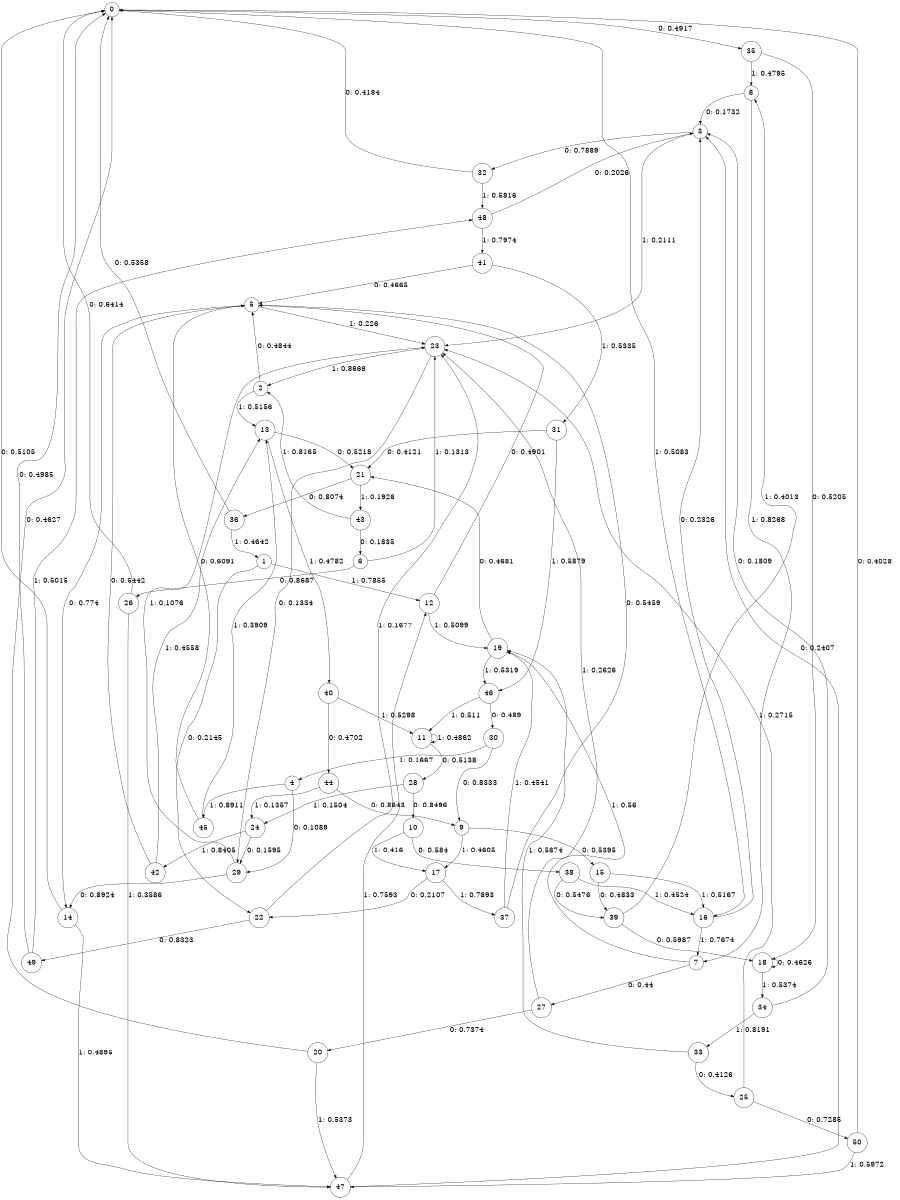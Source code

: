 digraph "ch33randomL9" {
size = "6,8.5";
ratio = "fill";
node [shape = circle];
node [fontsize = 24];
edge [fontsize = 24];
0 -> 35 [label = "0: 0.4917   "];
0 -> 16 [label = "1: 0.5083   "];
1 -> 22 [label = "0: 0.2145   "];
1 -> 12 [label = "1: 0.7855   "];
2 -> 5 [label = "0: 0.4844   "];
2 -> 13 [label = "1: 0.5156   "];
3 -> 32 [label = "0: 0.7889   "];
3 -> 23 [label = "1: 0.2111   "];
4 -> 29 [label = "0: 0.1089   "];
4 -> 45 [label = "1: 0.8911   "];
5 -> 14 [label = "0: 0.774    "];
5 -> 23 [label = "1: 0.226    "];
6 -> 26 [label = "0: 0.8687   "];
6 -> 23 [label = "1: 0.1313   "];
7 -> 27 [label = "0: 0.44     "];
7 -> 19 [label = "1: 0.56     "];
8 -> 3 [label = "0: 0.1732   "];
8 -> 7 [label = "1: 0.8268   "];
9 -> 15 [label = "0: 0.5395   "];
9 -> 17 [label = "1: 0.4605   "];
10 -> 38 [label = "0: 0.584    "];
10 -> 17 [label = "1: 0.416    "];
11 -> 28 [label = "0: 0.5138   "];
11 -> 11 [label = "1: 0.4862   "];
12 -> 5 [label = "0: 0.4901   "];
12 -> 19 [label = "1: 0.5099   "];
13 -> 21 [label = "0: 0.5218   "];
13 -> 40 [label = "1: 0.4782   "];
14 -> 0 [label = "0: 0.5105   "];
14 -> 47 [label = "1: 0.4895   "];
15 -> 39 [label = "0: 0.4833   "];
15 -> 16 [label = "1: 0.5167   "];
16 -> 3 [label = "0: 0.2326   "];
16 -> 7 [label = "1: 0.7674   "];
17 -> 22 [label = "0: 0.2107   "];
17 -> 37 [label = "1: 0.7893   "];
18 -> 18 [label = "0: 0.4626   "];
18 -> 34 [label = "1: 0.5374   "];
19 -> 21 [label = "0: 0.4681   "];
19 -> 46 [label = "1: 0.5319   "];
20 -> 0 [label = "0: 0.4627   "];
20 -> 47 [label = "1: 0.5373   "];
21 -> 36 [label = "0: 0.8074   "];
21 -> 43 [label = "1: 0.1926   "];
22 -> 49 [label = "0: 0.8323   "];
22 -> 23 [label = "1: 0.1677   "];
23 -> 29 [label = "0: 0.1334   "];
23 -> 2 [label = "1: 0.8666   "];
24 -> 29 [label = "0: 0.1595   "];
24 -> 42 [label = "1: 0.8405   "];
25 -> 50 [label = "0: 0.7285   "];
25 -> 23 [label = "1: 0.2715   "];
26 -> 0 [label = "0: 0.6414   "];
26 -> 47 [label = "1: 0.3586   "];
27 -> 20 [label = "0: 0.7374   "];
27 -> 23 [label = "1: 0.2626   "];
28 -> 10 [label = "0: 0.8496   "];
28 -> 24 [label = "1: 0.1504   "];
29 -> 14 [label = "0: 0.8924   "];
29 -> 23 [label = "1: 0.1076   "];
30 -> 9 [label = "0: 0.8333   "];
30 -> 4 [label = "1: 0.1667   "];
31 -> 21 [label = "0: 0.4121   "];
31 -> 46 [label = "1: 0.5879   "];
32 -> 0 [label = "0: 0.4184   "];
32 -> 48 [label = "1: 0.5816   "];
33 -> 25 [label = "0: 0.4126   "];
33 -> 19 [label = "1: 0.5874   "];
34 -> 3 [label = "0: 0.1809   "];
34 -> 33 [label = "1: 0.8191   "];
35 -> 18 [label = "0: 0.5205   "];
35 -> 8 [label = "1: 0.4795   "];
36 -> 0 [label = "0: 0.5358   "];
36 -> 1 [label = "1: 0.4642   "];
37 -> 5 [label = "0: 0.5459   "];
37 -> 19 [label = "1: 0.4541   "];
38 -> 39 [label = "0: 0.5476   "];
38 -> 16 [label = "1: 0.4524   "];
39 -> 18 [label = "0: 0.5987   "];
39 -> 8 [label = "1: 0.4013   "];
40 -> 44 [label = "0: 0.4702   "];
40 -> 11 [label = "1: 0.5298   "];
41 -> 5 [label = "0: 0.4665   "];
41 -> 31 [label = "1: 0.5335   "];
42 -> 5 [label = "0: 0.5442   "];
42 -> 13 [label = "1: 0.4558   "];
43 -> 6 [label = "0: 0.1835   "];
43 -> 2 [label = "1: 0.8165   "];
44 -> 9 [label = "0: 0.8643   "];
44 -> 24 [label = "1: 0.1357   "];
45 -> 5 [label = "0: 0.6091   "];
45 -> 13 [label = "1: 0.3909   "];
46 -> 30 [label = "0: 0.489    "];
46 -> 11 [label = "1: 0.511    "];
47 -> 3 [label = "0: 0.2407   "];
47 -> 12 [label = "1: 0.7593   "];
48 -> 3 [label = "0: 0.2026   "];
48 -> 41 [label = "1: 0.7974   "];
49 -> 0 [label = "0: 0.4985   "];
49 -> 48 [label = "1: 0.5015   "];
50 -> 0 [label = "0: 0.4028   "];
50 -> 47 [label = "1: 0.5972   "];
}